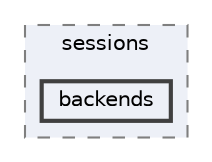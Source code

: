 digraph "C:/Users/LukeMabie/documents/Development/Password_Saver_Using_Django-master/venv/Lib/site-packages/django/contrib/sessions/backends"
{
 // LATEX_PDF_SIZE
  bgcolor="transparent";
  edge [fontname=Helvetica,fontsize=10,labelfontname=Helvetica,labelfontsize=10];
  node [fontname=Helvetica,fontsize=10,shape=box,height=0.2,width=0.4];
  compound=true
  subgraph clusterdir_771538587eef44b479cced42243ef99d {
    graph [ bgcolor="#edf0f7", pencolor="grey50", label="sessions", fontname=Helvetica,fontsize=10 style="filled,dashed", URL="dir_771538587eef44b479cced42243ef99d.html",tooltip=""]
  dir_77787e0887fd80874a6682829840ed59 [label="backends", fillcolor="#edf0f7", color="grey25", style="filled,bold", URL="dir_77787e0887fd80874a6682829840ed59.html",tooltip=""];
  }
}
